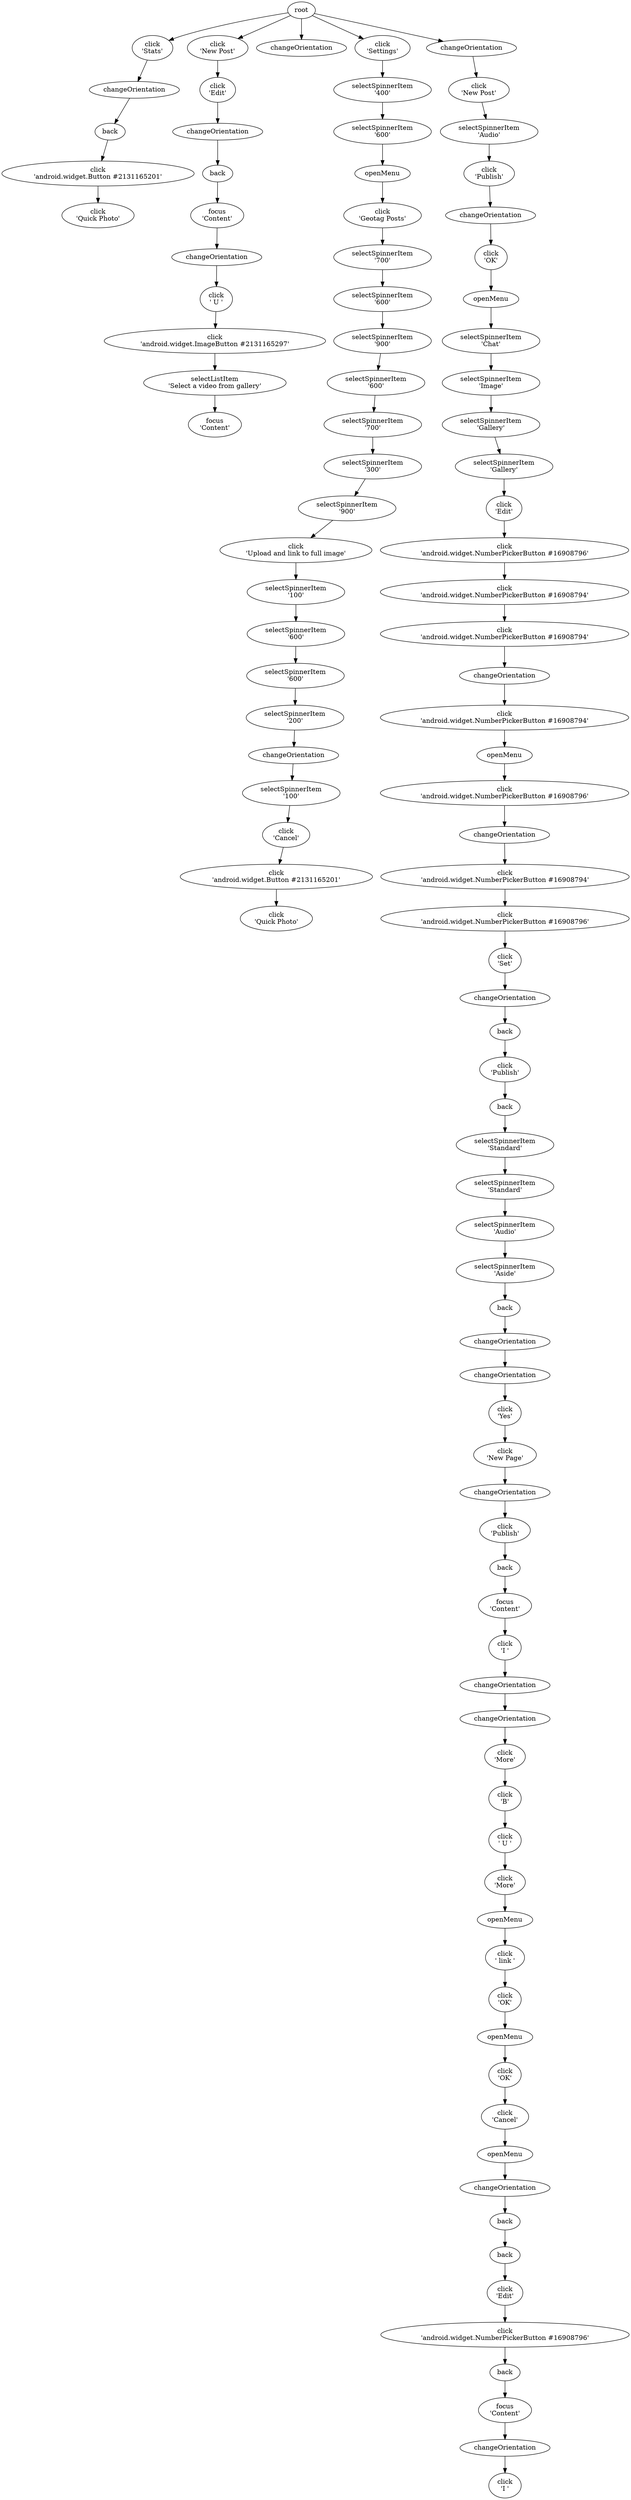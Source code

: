digraph EFG {

## Edges

	root -> e12;
	e12 -> e19;
	e19 -> e22;
	e22 -> e26;
	e26 -> e46;
	root -> e60;
	e60 -> e74;
	e74 -> e102;
	e102 -> e114;
	e114 -> e117;
	e117 -> e145;
	e145 -> e149;
	e149 -> e166;
	e166 -> e172;
	e172 -> e181;
	root -> e194;
	root -> e205;
	e205 -> e214;
	e214 -> e234;
	e234 -> e265;
	e265 -> e279;
	e279 -> e293;
	e293 -> e311;
	e311 -> e333;
	e333 -> e349;
	e349 -> e369;
	e369 -> e384;
	e384 -> e409;
	e409 -> e430;
	e430 -> e439;
	e439 -> e462;
	e462 -> e481;
	e481 -> e497;
	e497 -> e532;
	e532 -> e534;
	e534 -> e566;
	e566 -> e572;
	e572 -> e592;
	root -> e604;
	e604 -> e608;
	e608 -> e625;
	e625 -> e651;
	e651 -> e658;
	e658 -> e659;
	e659 -> e678;
	e678 -> e685;
	e685 -> e704;
	e704 -> e720;
	e720 -> e737;
	e737 -> e750;
	e750 -> e773;
	e773 -> e785;
	e785 -> e799;
	e799 -> e820;
	e820 -> e824;
	e824 -> e847;
	e847 -> e854;
	e854 -> e876;
	e876 -> e880;
	e880 -> e893;
	e893 -> e914;
	e914 -> e930;
	e930 -> e940;
	e940 -> e956;
	e956 -> e961;
	e961 -> e973;
	e973 -> e990;
	e990 -> e1002;
	e1002 -> e1018;
	e1018 -> e1046;
	e1046 -> e1053;
	e1053 -> e1058;
	e1058 -> e1059;
	e1059 -> e1069;
	e1069 -> e1085;
	e1085 -> e1088;
	e1088 -> e1093;
	e1093 -> e1096;
	e1096 -> e1104;
	e1104 -> e1125;
	e1125 -> e1137;
	e1137 -> e1145;
	e1145 -> e1151;
	e1151 -> e1165;
	e1165 -> e1181;
	e1181 -> e1196;
	e1196 -> e1203;
	e1203 -> e1210;
	e1210 -> e1218;
	e1218 -> e1220;
	e1220 -> e1226;
	e1226 -> e1233;
	e1233 -> e1239;
	e1239 -> e1242;
	e1242 -> e1254;
	e1254 -> e1258;
	e1258 -> e1268;
	e1268 -> e1288;
	e1288 -> e1291;
	e1291 -> e1308;
	e1308 -> e1311;

## Nodes

	e149 [label="click\n' U '"];
	e961 [label="back"];
	e532 [label="changeOrientation"];
	e737 [label="selectSpinnerItem\n'Gallery'"];
	e1046 [label="back"];
	e534 [label="selectSpinnerItem\n'100'"];
	e205 [label="click\n'Settings'"];
	e1104 [label="click\n'I '"];
	e1242 [label="back"];
	e678 [label="openMenu"];
	e293 [label="selectSpinnerItem\n'700'"];
	e349 [label="selectSpinnerItem\n'600'"];
	e1308 [label="changeOrientation"];
	e145 [label="changeOrientation"];
	e604 [label="changeOrientation"];
	e1059 [label="click\n'Yes'"];
	e333 [label="selectSpinnerItem\n'900'"];
	e685 [label="selectSpinnerItem\n'Chat'"];
	e1053 [label="changeOrientation"];
	e608 [label="click\n'New Post'"];
	e1058 [label="changeOrientation"];
	e1196 [label="openMenu"];
	e409 [label="selectSpinnerItem\n'900'"];
	e1311 [label="click\n'I '"];
	e854 [label="click\n'android.widget.NumberPickerButton #16908796'"];
	e1254 [label="back"];
	e481 [label="selectSpinnerItem\n'600'"];
	e1258 [label="click\n'Edit'"];
	e166 [label="click\n'android.widget.ImageButton #2131165297'"];
	e956 [label="click\n'Publish'"];
	e74 [label="click\n'Edit'"];
	e19 [label="changeOrientation"];
	e12 [label="click\n'Stats'"];
	e172 [label="selectListItem\n'Select a video from gallery'"];
	e1125 [label="changeOrientation"];
	e1220 [label="click\n'OK'"];
	e497 [label="selectSpinnerItem\n'200'"];
	e279 [label="click\n'Geotag Posts'"];
	e847 [label="openMenu"];
	e592 [label="click\n'Quick Photo'"];
	e799 [label="click\n'android.widget.NumberPickerButton #16908794'"];
	e1226 [label="click\n'Cancel'"];
	e311 [label="selectSpinnerItem\n'600'"];
	e26 [label="click\n'android.widget.Button #2131165201'"];
	e625 [label="selectSpinnerItem\n'Audio'"];
	e117 [label="focus\n'Content'"];
	e22 [label="back"];
	e720 [label="selectSpinnerItem\n'Gallery'"];
	e181 [label="focus\n'Content'"];
	e214 [label="selectSpinnerItem\n'400'"];
	e1233 [label="openMenu"];
	e1137 [label="changeOrientation"];
	e114 [label="back"];
	e1239 [label="changeOrientation"];
	e973 [label="selectSpinnerItem\n'Standard'"];
	e439 [label="selectSpinnerItem\n'100'"];
	e914 [label="click\n'Set'"];
	e1218 [label="openMenu"];
	e1291 [label="focus\n'Content'"];
	e1002 [label="selectSpinnerItem\n'Audio'"];
	e384 [label="selectSpinnerItem\n'300'"];
	e1210 [label="click\n'OK'"];
	e1093 [label="back"];
	e704 [label="selectSpinnerItem\n'Image'"];
	e1085 [label="changeOrientation"];
	e1145 [label="click\n'More'"];
	e572 [label="click\n'android.widget.Button #2131165201'"];
	e102 [label="changeOrientation"];
	e1088 [label="click\n'Publish'"];
	e430 [label="click\n'Upload and link to full image'"];
	e194 [label="changeOrientation"];
	e773 [label="click\n'android.widget.NumberPickerButton #16908796'"];
	e1288 [label="back"];
	e893 [label="click\n'android.widget.NumberPickerButton #16908796'"];
	e234 [label="selectSpinnerItem\n'600'"];
	e46 [label="click\n'Quick Photo'"];
	e1203 [label="click\n' link '"];
	e820 [label="changeOrientation"];
	e1018 [label="selectSpinnerItem\n'Aside'"];
	e990 [label="selectSpinnerItem\n'Standard'"];
	e824 [label="click\n'android.widget.NumberPickerButton #16908794'"];
	e1096 [label="focus\n'Content'"];
	e1151 [label="click\n'B'"];
	e785 [label="click\n'android.widget.NumberPickerButton #16908794'"];
	e880 [label="click\n'android.widget.NumberPickerButton #16908794'"];
	e930 [label="changeOrientation"];
	e265 [label="openMenu"];
	e658 [label="changeOrientation"];
	e659 [label="click\n'OK'"];
	e1069 [label="click\n'New Page'"];
	e1268 [label="click\n'android.widget.NumberPickerButton #16908796'"];
	e1165 [label="click\n' U '"];
	e651 [label="click\n'Publish'"];
	e369 [label="selectSpinnerItem\n'700'"];
	e60 [label="click\n'New Post'"];
	e750 [label="click\n'Edit'"];
	e940 [label="back"];
	e1181 [label="click\n'More'"];
	e566 [label="click\n'Cancel'"];
	e462 [label="selectSpinnerItem\n'600'"];
	e876 [label="changeOrientation"];

}
